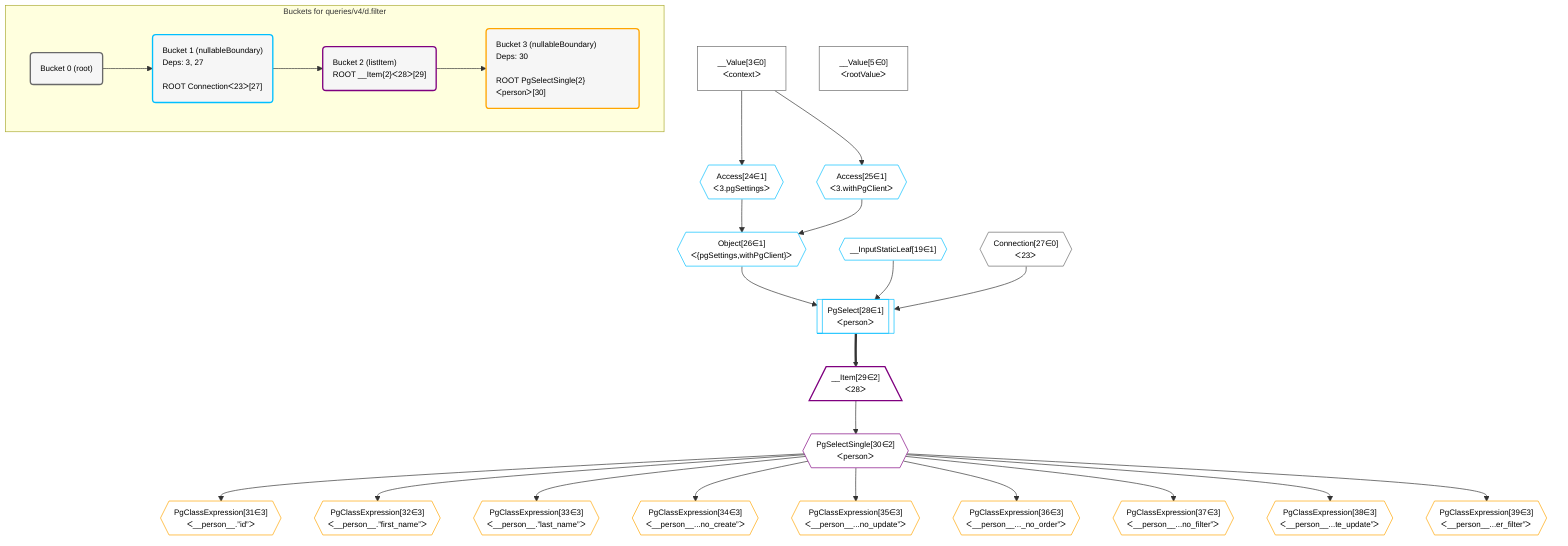 %%{init: {'themeVariables': { 'fontSize': '12px'}}}%%
graph TD
    classDef path fill:#eee,stroke:#000,color:#000
    classDef plan fill:#fff,stroke-width:1px,color:#000
    classDef itemplan fill:#fff,stroke-width:2px,color:#000
    classDef unbatchedplan fill:#dff,stroke-width:1px,color:#000
    classDef sideeffectplan fill:#fcc,stroke-width:2px,color:#000
    classDef bucket fill:#f6f6f6,color:#000,stroke-width:2px,text-align:left


    %% define steps
    __Value3["__Value[3∈0]<br />ᐸcontextᐳ"]:::plan
    __Value5["__Value[5∈0]<br />ᐸrootValueᐳ"]:::plan
    __InputStaticLeaf19{{"__InputStaticLeaf[19∈1]"}}:::plan
    Access24{{"Access[24∈1]<br />ᐸ3.pgSettingsᐳ"}}:::plan
    Access25{{"Access[25∈1]<br />ᐸ3.withPgClientᐳ"}}:::plan
    Object26{{"Object[26∈1]<br />ᐸ{pgSettings,withPgClient}ᐳ"}}:::plan
    Connection27{{"Connection[27∈0]<br />ᐸ23ᐳ"}}:::plan
    PgSelect28[["PgSelect[28∈1]<br />ᐸpersonᐳ"]]:::plan
    __Item29[/"__Item[29∈2]<br />ᐸ28ᐳ"\]:::itemplan
    PgSelectSingle30{{"PgSelectSingle[30∈2]<br />ᐸpersonᐳ"}}:::plan
    PgClassExpression31{{"PgClassExpression[31∈3]<br />ᐸ__person__.”id”ᐳ"}}:::plan
    PgClassExpression32{{"PgClassExpression[32∈3]<br />ᐸ__person__.”first_name”ᐳ"}}:::plan
    PgClassExpression33{{"PgClassExpression[33∈3]<br />ᐸ__person__.”last_name”ᐳ"}}:::plan
    PgClassExpression34{{"PgClassExpression[34∈3]<br />ᐸ__person__...no_create”ᐳ"}}:::plan
    PgClassExpression35{{"PgClassExpression[35∈3]<br />ᐸ__person__...no_update”ᐳ"}}:::plan
    PgClassExpression36{{"PgClassExpression[36∈3]<br />ᐸ__person__..._no_order”ᐳ"}}:::plan
    PgClassExpression37{{"PgClassExpression[37∈3]<br />ᐸ__person__...no_filter”ᐳ"}}:::plan
    PgClassExpression38{{"PgClassExpression[38∈3]<br />ᐸ__person__...te_update”ᐳ"}}:::plan
    PgClassExpression39{{"PgClassExpression[39∈3]<br />ᐸ__person__...er_filter”ᐳ"}}:::plan

    %% plan dependencies
    __Value3 --> Access24
    __Value3 --> Access25
    Access24 & Access25 --> Object26
    Object26 & __InputStaticLeaf19 & Connection27 --> PgSelect28
    PgSelect28 ==> __Item29
    __Item29 --> PgSelectSingle30
    PgSelectSingle30 --> PgClassExpression31
    PgSelectSingle30 --> PgClassExpression32
    PgSelectSingle30 --> PgClassExpression33
    PgSelectSingle30 --> PgClassExpression34
    PgSelectSingle30 --> PgClassExpression35
    PgSelectSingle30 --> PgClassExpression36
    PgSelectSingle30 --> PgClassExpression37
    PgSelectSingle30 --> PgClassExpression38
    PgSelectSingle30 --> PgClassExpression39

    subgraph "Buckets for queries/v4/d.filter"
    Bucket0("Bucket 0 (root)"):::bucket
    classDef bucket0 stroke:#696969
    class Bucket0,__Value3,__Value5,Connection27 bucket0
    Bucket1("Bucket 1 (nullableBoundary)<br />Deps: 3, 27<br /><br />ROOT Connectionᐸ23ᐳ[27]"):::bucket
    classDef bucket1 stroke:#00bfff
    class Bucket1,__InputStaticLeaf19,Access24,Access25,Object26,PgSelect28 bucket1
    Bucket2("Bucket 2 (listItem)<br />ROOT __Item{2}ᐸ28ᐳ[29]"):::bucket
    classDef bucket2 stroke:#7f007f
    class Bucket2,__Item29,PgSelectSingle30 bucket2
    Bucket3("Bucket 3 (nullableBoundary)<br />Deps: 30<br /><br />ROOT PgSelectSingle{2}ᐸpersonᐳ[30]"):::bucket
    classDef bucket3 stroke:#ffa500
    class Bucket3,PgClassExpression31,PgClassExpression32,PgClassExpression33,PgClassExpression34,PgClassExpression35,PgClassExpression36,PgClassExpression37,PgClassExpression38,PgClassExpression39 bucket3
    Bucket0 --> Bucket1
    Bucket1 --> Bucket2
    Bucket2 --> Bucket3
    end